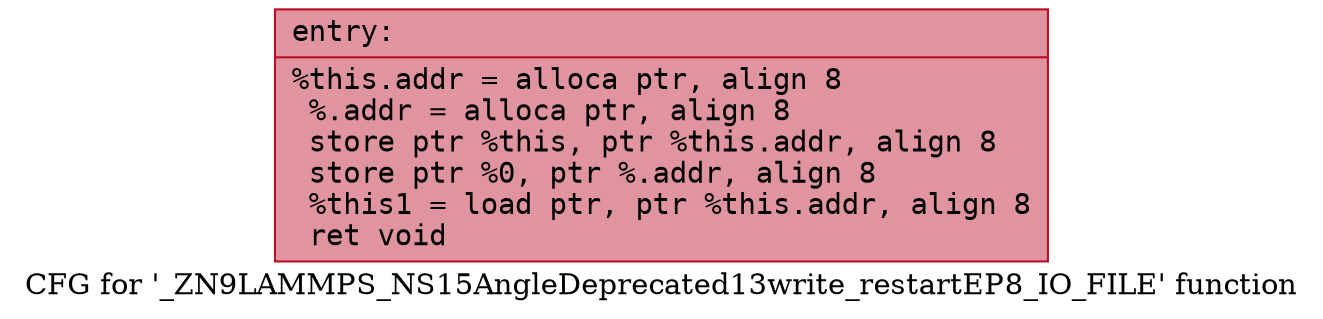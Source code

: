 digraph "CFG for '_ZN9LAMMPS_NS15AngleDeprecated13write_restartEP8_IO_FILE' function" {
	label="CFG for '_ZN9LAMMPS_NS15AngleDeprecated13write_restartEP8_IO_FILE' function";

	Node0x558c18040320 [shape=record,color="#b70d28ff", style=filled, fillcolor="#b70d2870" fontname="Courier",label="{entry:\l|  %this.addr = alloca ptr, align 8\l  %.addr = alloca ptr, align 8\l  store ptr %this, ptr %this.addr, align 8\l  store ptr %0, ptr %.addr, align 8\l  %this1 = load ptr, ptr %this.addr, align 8\l  ret void\l}"];
}
